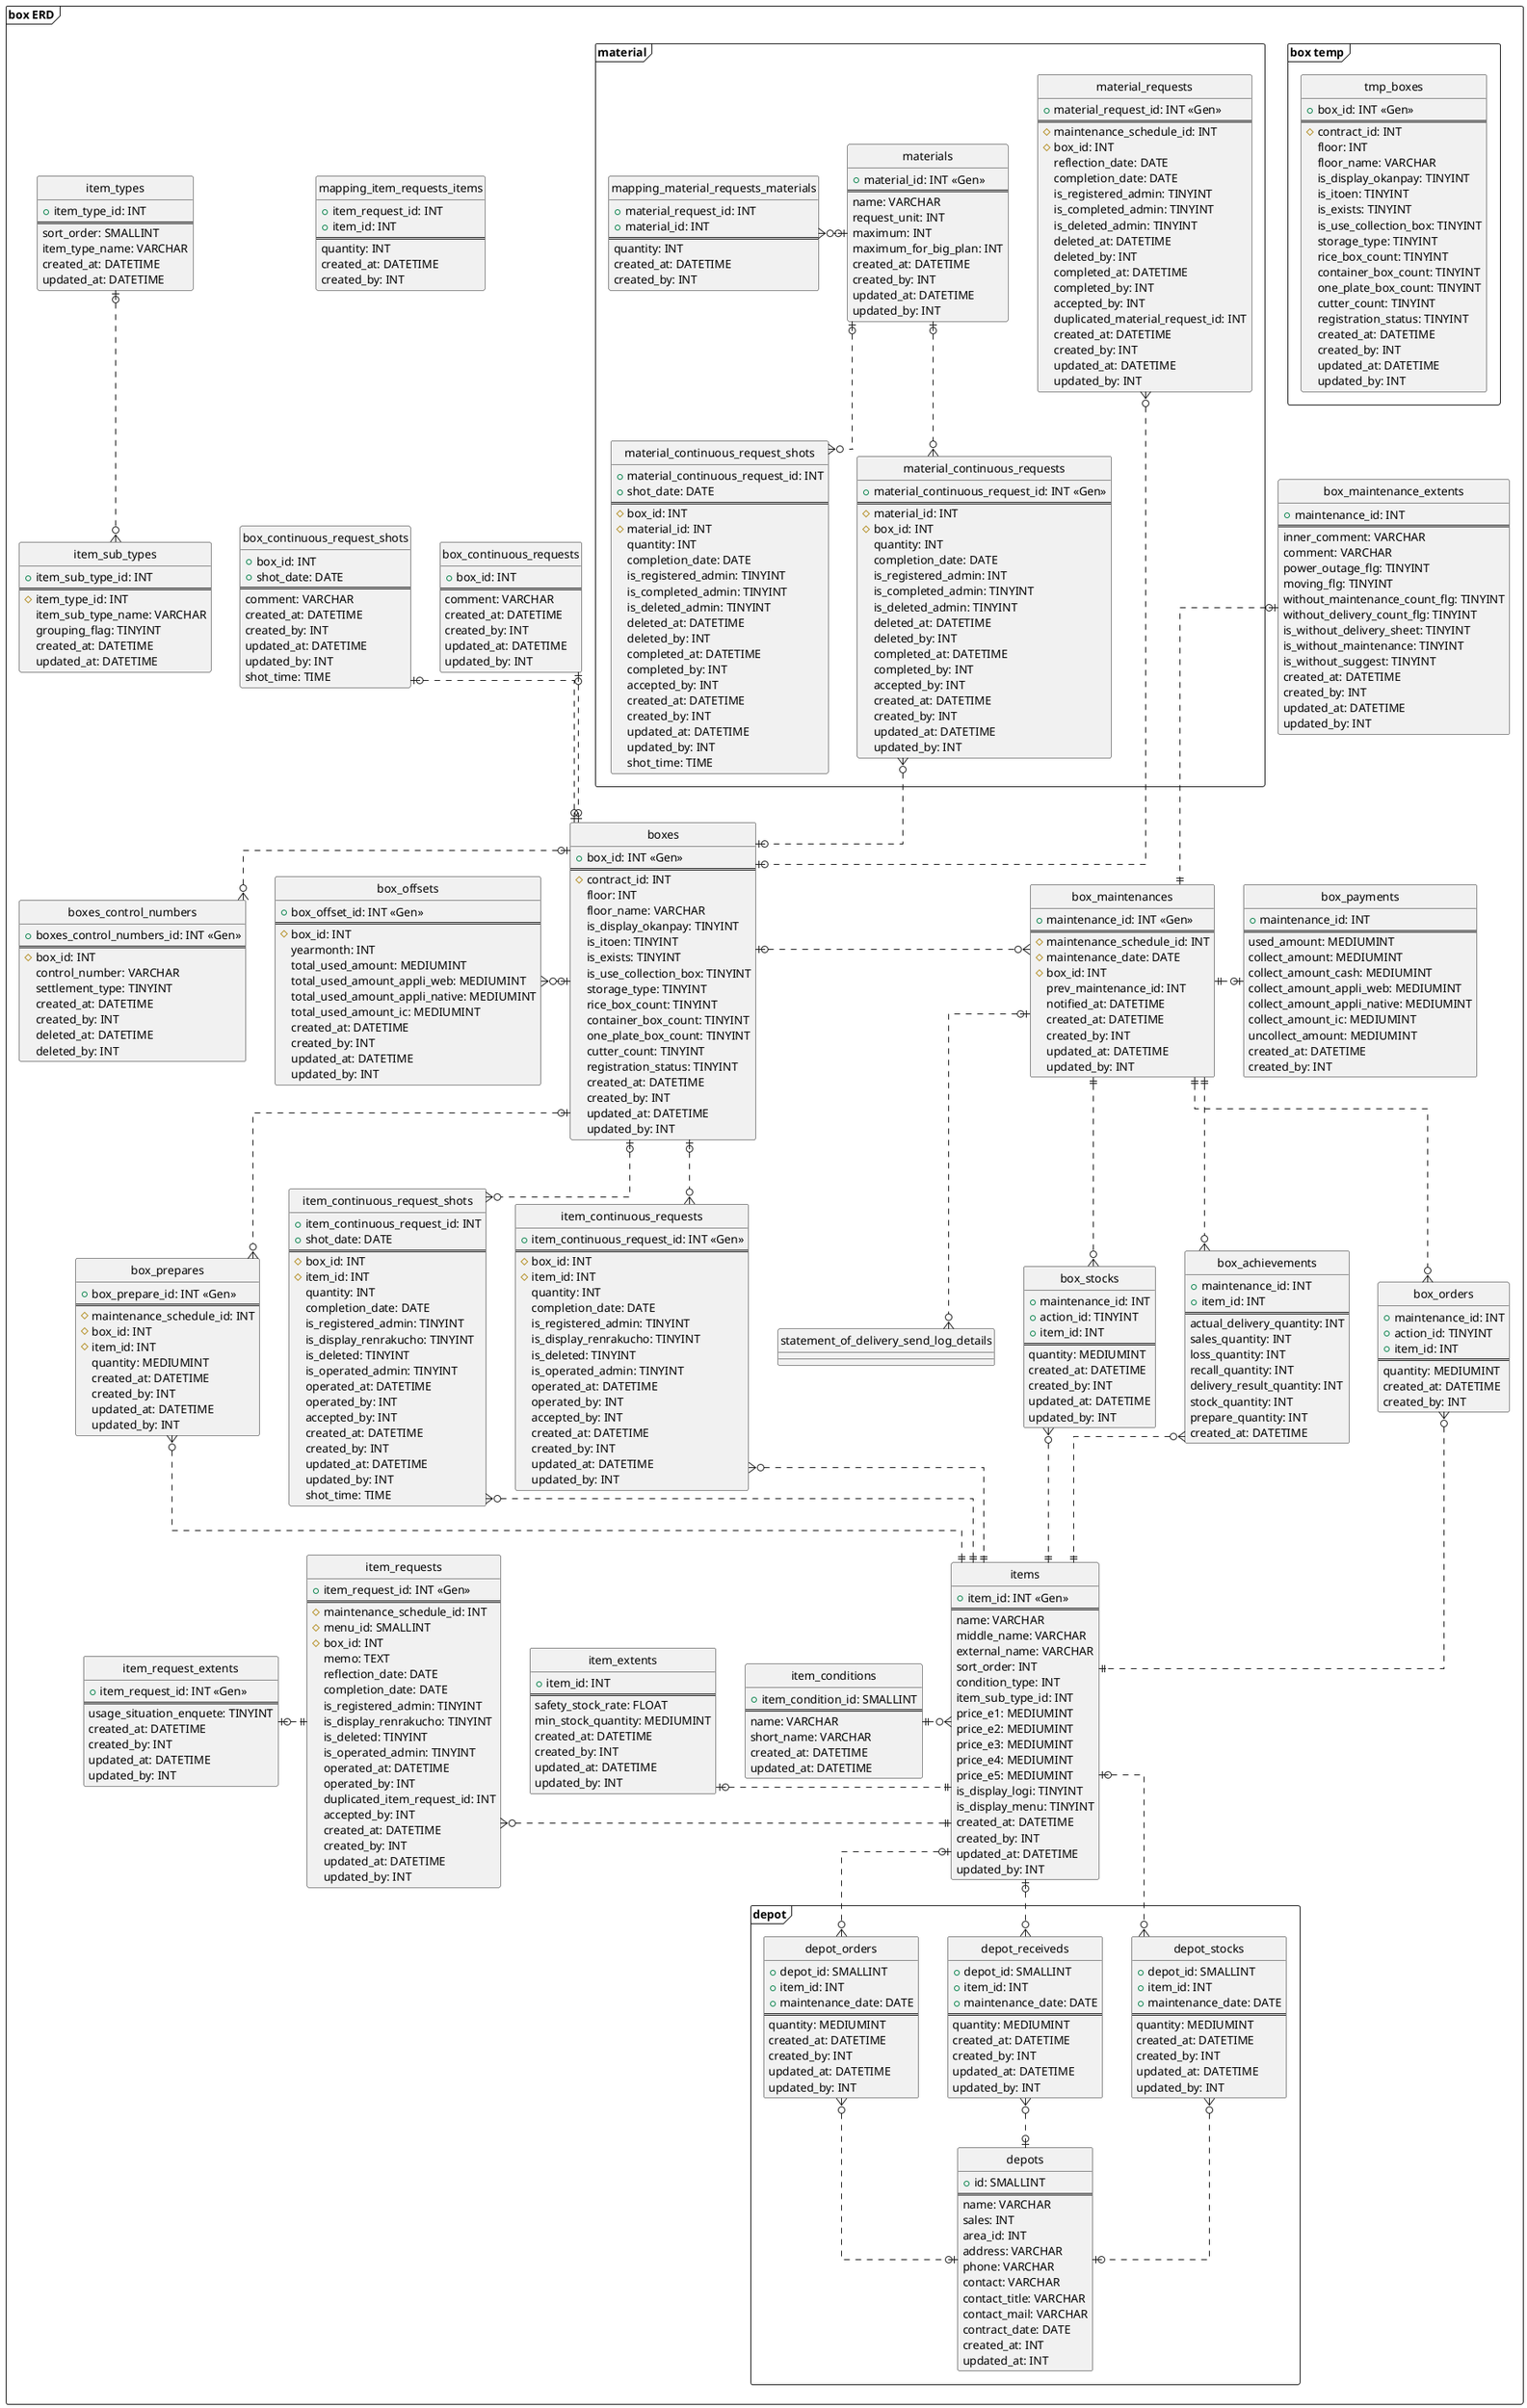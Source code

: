 @startuml

' hide the spot
hide circle

' avoid problems with angled crows feet
skinparam linetype ortho

frame "box ERD" {
  entity "box_continuous_request_shots" {
    + box_id: INT
    + shot_date: DATE
    ==
    comment: VARCHAR
    created_at: DATETIME
    created_by: INT
    updated_at: DATETIME
    updated_by: INT
    shot_time: TIME
  }
  entity "box_continuous_requests" {
    + box_id: INT
    ==
    comment: VARCHAR
    created_at: DATETIME
    created_by: INT
    updated_at: DATETIME
    updated_by: INT
  }
  entity "box_offsets" {
    + box_offset_id: INT <<Gen>>
    ==
    # box_id: INT
    yearmonth: INT
    total_used_amount: MEDIUMINT
    total_used_amount_appli_web: MEDIUMINT
    total_used_amount_appli_native: MEDIUMINT
    total_used_amount_ic: MEDIUMINT
    created_at: DATETIME
    created_by: INT
    updated_at: DATETIME
    updated_by: INT
  }
  entity "boxes_control_numbers" {
    + boxes_control_numbers_id: INT <<Gen>>
    ==
    # box_id: INT
    control_number: VARCHAR
    settlement_type: TINYINT
    created_at: DATETIME
    created_by: INT
    deleted_at: DATETIME
    deleted_by: INT
  }
  entity "box_stocks" {
    + maintenance_id: INT
    + action_id: TINYINT
    + item_id: INT
    ==
    quantity: MEDIUMINT
    created_at: DATETIME
    created_by: INT
    updated_at: DATETIME
    updated_by: INT
  }
  entity "box_achievements" {
    + maintenance_id: INT
    + item_id: INT
    ==
    actual_delivery_quantity: INT
    sales_quantity: INT
    loss_quantity: INT
    recall_quantity: INT
    delivery_result_quantity: INT
    stock_quantity: INT
    prepare_quantity: INT
    created_at: DATETIME
  }
  entity "box_orders" {
    + maintenance_id: INT
    + action_id: TINYINT
    + item_id: INT
    ==
    quantity: MEDIUMINT
    created_at: DATETIME
    created_by: INT
  }
  entity "box_prepares" {
    +box_prepare_id: INT <<Gen>>
    ==
    # maintenance_schedule_id: INT
    # box_id: INT
    # item_id: INT
    quantity: MEDIUMINT
    created_at: DATETIME
    created_by: INT
    updated_at: DATETIME
    updated_by: INT
  }
  entity "boxes" {
    + box_id: INT <<Gen>>
    ==
    # contract_id: INT
    floor: INT
    floor_name: VARCHAR
    is_display_okanpay: TINYINT
    is_itoen: TINYINT
    is_exists: TINYINT
    is_use_collection_box: TINYINT
    storage_type: TINYINT
    rice_box_count: TINYINT
    container_box_count: TINYINT
    one_plate_box_count: TINYINT
    cutter_count: TINYINT
    registration_status: TINYINT
    created_at: DATETIME
    created_by: INT
    updated_at: DATETIME
    updated_by: INT
  }
  entity "box_maintenance_extents" {
    + maintenance_id: INT
    ==
    inner_comment: VARCHAR
    comment: VARCHAR
    power_outage_flg: TINYINT
    moving_flg: TINYINT
    without_maintenance_count_flg: TINYINT
    without_delivery_count_flg: TINYINT
    is_without_delivery_sheet: TINYINT
    is_without_maintenance: TINYINT
    is_without_suggest: TINYINT
    created_at: DATETIME
    created_by: INT
    updated_at: DATETIME
    updated_by: INT
  }
  entity "box_maintenances" {
    + maintenance_id: INT <<Gen>>
    ==
    # maintenance_schedule_id: INT
    # maintenance_date: DATE
    # box_id: INT
    prev_maintenance_id: INT
    notified_at: DATETIME
    created_at: DATETIME
    created_by: INT
    updated_at: DATETIME
    updated_by: INT
  }
  entity "item_continuous_request_shots" {
    + item_continuous_request_id: INT
    + shot_date: DATE
    ==
    # box_id: INT
    # item_id: INT
    quantity: INT
    completion_date: DATE
    is_registered_admin: TINYINT
    is_display_renrakucho: TINYINT
    is_deleted: TINYINT
    is_operated_admin: TINYINT
    operated_at: DATETIME
    operated_by: INT
    accepted_by: INT
    created_at: DATETIME
    created_by: INT
    updated_at: DATETIME
    updated_by: INT
    shot_time: TIME
  }
  entity "item_continuous_requests" {
    + item_continuous_request_id: INT <<Gen>>
    ==
    # box_id: INT
    # item_id: INT
    quantity: INT
    completion_date: DATE
    is_registered_admin: TINYINT
    is_display_renrakucho: TINYINT
    is_deleted: TINYINT
    is_operated_admin: TINYINT
    operated_at: DATETIME
    operated_by: INT
    accepted_by: INT
    created_at: DATETIME
    created_by: INT
    updated_at: DATETIME
    updated_by: INT
  }
  entity "item_extents" {
    + item_id: INT
    ==
    safety_stock_rate: FLOAT
    min_stock_quantity: MEDIUMINT
    created_at: DATETIME
    created_by: INT
    updated_at: DATETIME
    updated_by: INT
  }
  entity "item_request_extents" {
    + item_request_id: INT <<Gen>>
    ==
    usage_situation_enquete: TINYINT
    created_at: DATETIME
    created_by: INT
    updated_at: DATETIME
    updated_by: INT
  }
  entity "item_requests" {
    + item_request_id: INT <<Gen>>
    ==
    # maintenance_schedule_id: INT
    # menu_id: SMALLINT
    # box_id: INT
    memo: TEXT
    reflection_date: DATE
    completion_date: DATE
    is_registered_admin: TINYINT
    is_display_renrakucho: TINYINT
    is_deleted: TINYINT
    is_operated_admin: TINYINT
    operated_at: DATETIME
    operated_by: INT
    duplicated_item_request_id: INT
    accepted_by: INT
    created_at: DATETIME
    created_by: INT
    updated_at: DATETIME
    updated_by: INT
  }
  entity "items" {
    + item_id: INT <<Gen>>
    ==
    name: VARCHAR
    middle_name: VARCHAR
    external_name: VARCHAR
    sort_order: INT
    condition_type: INT
    item_sub_type_id: INT
    price_e1: MEDIUMINT
    price_e2: MEDIUMINT
    price_e3: MEDIUMINT
    price_e4: MEDIUMINT
    price_e5: MEDIUMINT
    is_display_logi: TINYINT
    is_display_menu: TINYINT
    created_at: DATETIME
    created_by: INT
    updated_at: DATETIME
    updated_by: INT
  }
  entity "item_conditions" {
    + item_condition_id: SMALLINT
    ==
    name: VARCHAR
    short_name: VARCHAR
    created_at: DATETIME
    updated_at: DATETIME
  }
  entity "mapping_item_requests_items" {
    + item_request_id: INT
    + item_id: INT
    ==
    quantity: INT
    created_at: DATETIME
    created_by: INT
  }
  frame "box temp" {
    entity "tmp_boxes" {
      + box_id: INT <<Gen>>
      ==
      # contract_id: INT
      floor: INT
      floor_name: VARCHAR
      is_display_okanpay: TINYINT
      is_itoen: TINYINT
      is_exists: TINYINT
      is_use_collection_box: TINYINT
      storage_type: TINYINT
      rice_box_count: TINYINT
      container_box_count: TINYINT
      one_plate_box_count: TINYINT
      cutter_count: TINYINT
      registration_status: TINYINT
      created_at: DATETIME
      created_by: INT
      updated_at: DATETIME
      updated_by: INT
    }
  }
  entity "box_payments" {
    + maintenance_id: INT
    ==
    used_amount: MEDIUMINT
    collect_amount: MEDIUMINT
    collect_amount_cash: MEDIUMINT
    collect_amount_appli_web: MEDIUMINT
    collect_amount_appli_native: MEDIUMINT
    collect_amount_ic: MEDIUMINT
    uncollect_amount: MEDIUMINT
    created_at: DATETIME
    created_by: INT
  }
  boxes |o.d.o{ item_continuous_requests
  item_continuous_requests }o.d.|| items
  boxes |o.d.o{ box_prepares
  box_prepares }o.d.|| items
  boxes |o.d.o{ item_continuous_request_shots
  item_continuous_request_shots }o.d.|| items
  boxes |o.r.o{ box_maintenances
  box_maintenances ||.r.o| box_payments
  box_maintenances ||.u.o| box_maintenance_extents
  box_maintenances |o.d.o{ statement_of_delivery_send_log_details
  boxes |o.l.o{ boxes_control_numbers
  boxes |o.l.o{ box_offsets
  boxes |o.u.o| box_continuous_request_shots
  boxes |o.u.o| box_continuous_requests
  items ||.l.o| item_extents
  items }o.l.|| item_conditions
  items ||.l.o{ item_requests
  item_requests ||.l.o| item_request_extents
  box_orders }o..|| items
  box_achievements }o..|| items
  box_stocks }o..|| items
  box_maintenances ||..o{ box_achievements
  box_maintenances ||..o{ box_orders
  box_maintenances ||..o{ box_stocks
  entity "item_sub_types" {
    + item_sub_type_id: INT
    ==
    # item_type_id: INT
    item_sub_type_name: VARCHAR
    grouping_flag: TINYINT
    created_at: DATETIME
    updated_at: DATETIME
  }
  entity "item_types" {
    + item_type_id: INT
    ==
    sort_order: SMALLINT
    item_type_name: VARCHAR
    created_at: DATETIME
    updated_at: DATETIME
  }
  item_types |o..o{ item_sub_types
  frame "depot" {
    entity "depot_orders" {
      + depot_id: SMALLINT
      + item_id: INT
      + maintenance_date: DATE
      ==
      quantity: MEDIUMINT
      created_at: DATETIME
      created_by: INT
      updated_at: DATETIME
      updated_by: INT
    }
    entity "depot_receiveds" {
      + depot_id: SMALLINT
      + item_id: INT
      + maintenance_date: DATE
      ==
      quantity: MEDIUMINT
      created_at: DATETIME
      created_by: INT
      updated_at: DATETIME
      updated_by: INT
    }
    entity "depot_stocks" {
      + depot_id: SMALLINT
      + item_id: INT
      + maintenance_date: DATE
      ==
      quantity: MEDIUMINT
      created_at: DATETIME
      created_by: INT
      updated_at: DATETIME
      updated_by: INT
    }
    entity "depots" {
      + id: SMALLINT
      ==
      name: VARCHAR
      sales: INT
      area_id: INT
      address: VARCHAR
      phone: VARCHAR
      contact: VARCHAR
      contact_title: VARCHAR
      contact_mail: VARCHAR
      contract_date: DATE
      created_at: INT
      updated_at: INT
    }
    depots |o.u.o{ depot_orders
    depots |o.u.o{ depot_receiveds
    depots |o.u.o{ depot_stocks
  }
  items |o.d.o{ depot_orders
  items |o.d.o{ depot_receiveds
  items |o.d.o{ depot_stocks
  frame "material" {
    entity "mapping_material_requests_materials" {
      + material_request_id: INT
      + material_id: INT
      ==
      quantity: INT
      created_at: DATETIME
      created_by: INT
    }
    entity "material_continuous_request_shots" {
      + material_continuous_request_id: INT
      + shot_date: DATE
      ==
      # box_id: INT
      # material_id: INT
      quantity: INT
      completion_date: DATE
      is_registered_admin: TINYINT
      is_completed_admin: TINYINT
      is_deleted_admin: TINYINT
      deleted_at: DATETIME
      deleted_by: INT
      completed_at: DATETIME
      completed_by: INT
      accepted_by: INT
      created_at: DATETIME
      created_by: INT
      updated_at: DATETIME
      updated_by: INT
      shot_time: TIME
    }
    entity "material_continuous_requests" {
      + material_continuous_request_id: INT <<Gen>>
      ==
      # material_id: INT
      # box_id: INT
      quantity: INT
      completion_date: DATE
      is_registered_admin: INT
      is_completed_admin: TINYINT
      is_deleted_admin: TINYINT
      deleted_at: DATETIME
      deleted_by: INT
      completed_at: DATETIME
      completed_by: INT
      accepted_by: INT
      created_at: DATETIME
      created_by: INT
      updated_at: DATETIME
      updated_by: INT
    }
    entity "material_requests" {
      + material_request_id: INT <<Gen>>
      ==
      # maintenance_schedule_id: INT
      # box_id: INT
      reflection_date: DATE
      completion_date: DATE
      is_registered_admin: TINYINT
      is_completed_admin: TINYINT
      is_deleted_admin: TINYINT
      deleted_at: DATETIME
      deleted_by: INT
      completed_at: DATETIME
      completed_by: INT
      accepted_by: INT
      duplicated_material_request_id: INT
      created_at: DATETIME
      created_by: INT
      updated_at: DATETIME
      updated_by: INT
    }
    entity "materials" {
      + material_id: INT <<Gen>>
      ==
      name: VARCHAR
      request_unit: INT
      maximum: INT
      maximum_for_big_plan: INT
      created_at: DATETIME
      created_by: INT
      updated_at: DATETIME
      updated_by: INT
    }
    materials |o.l.o{ mapping_material_requests_materials
    materials |o..o{ material_continuous_requests
    materials |o..o{ material_continuous_request_shots
  }
  material_continuous_requests }o..o| boxes
  material_requests }o..o| boxes
}

@enduml
